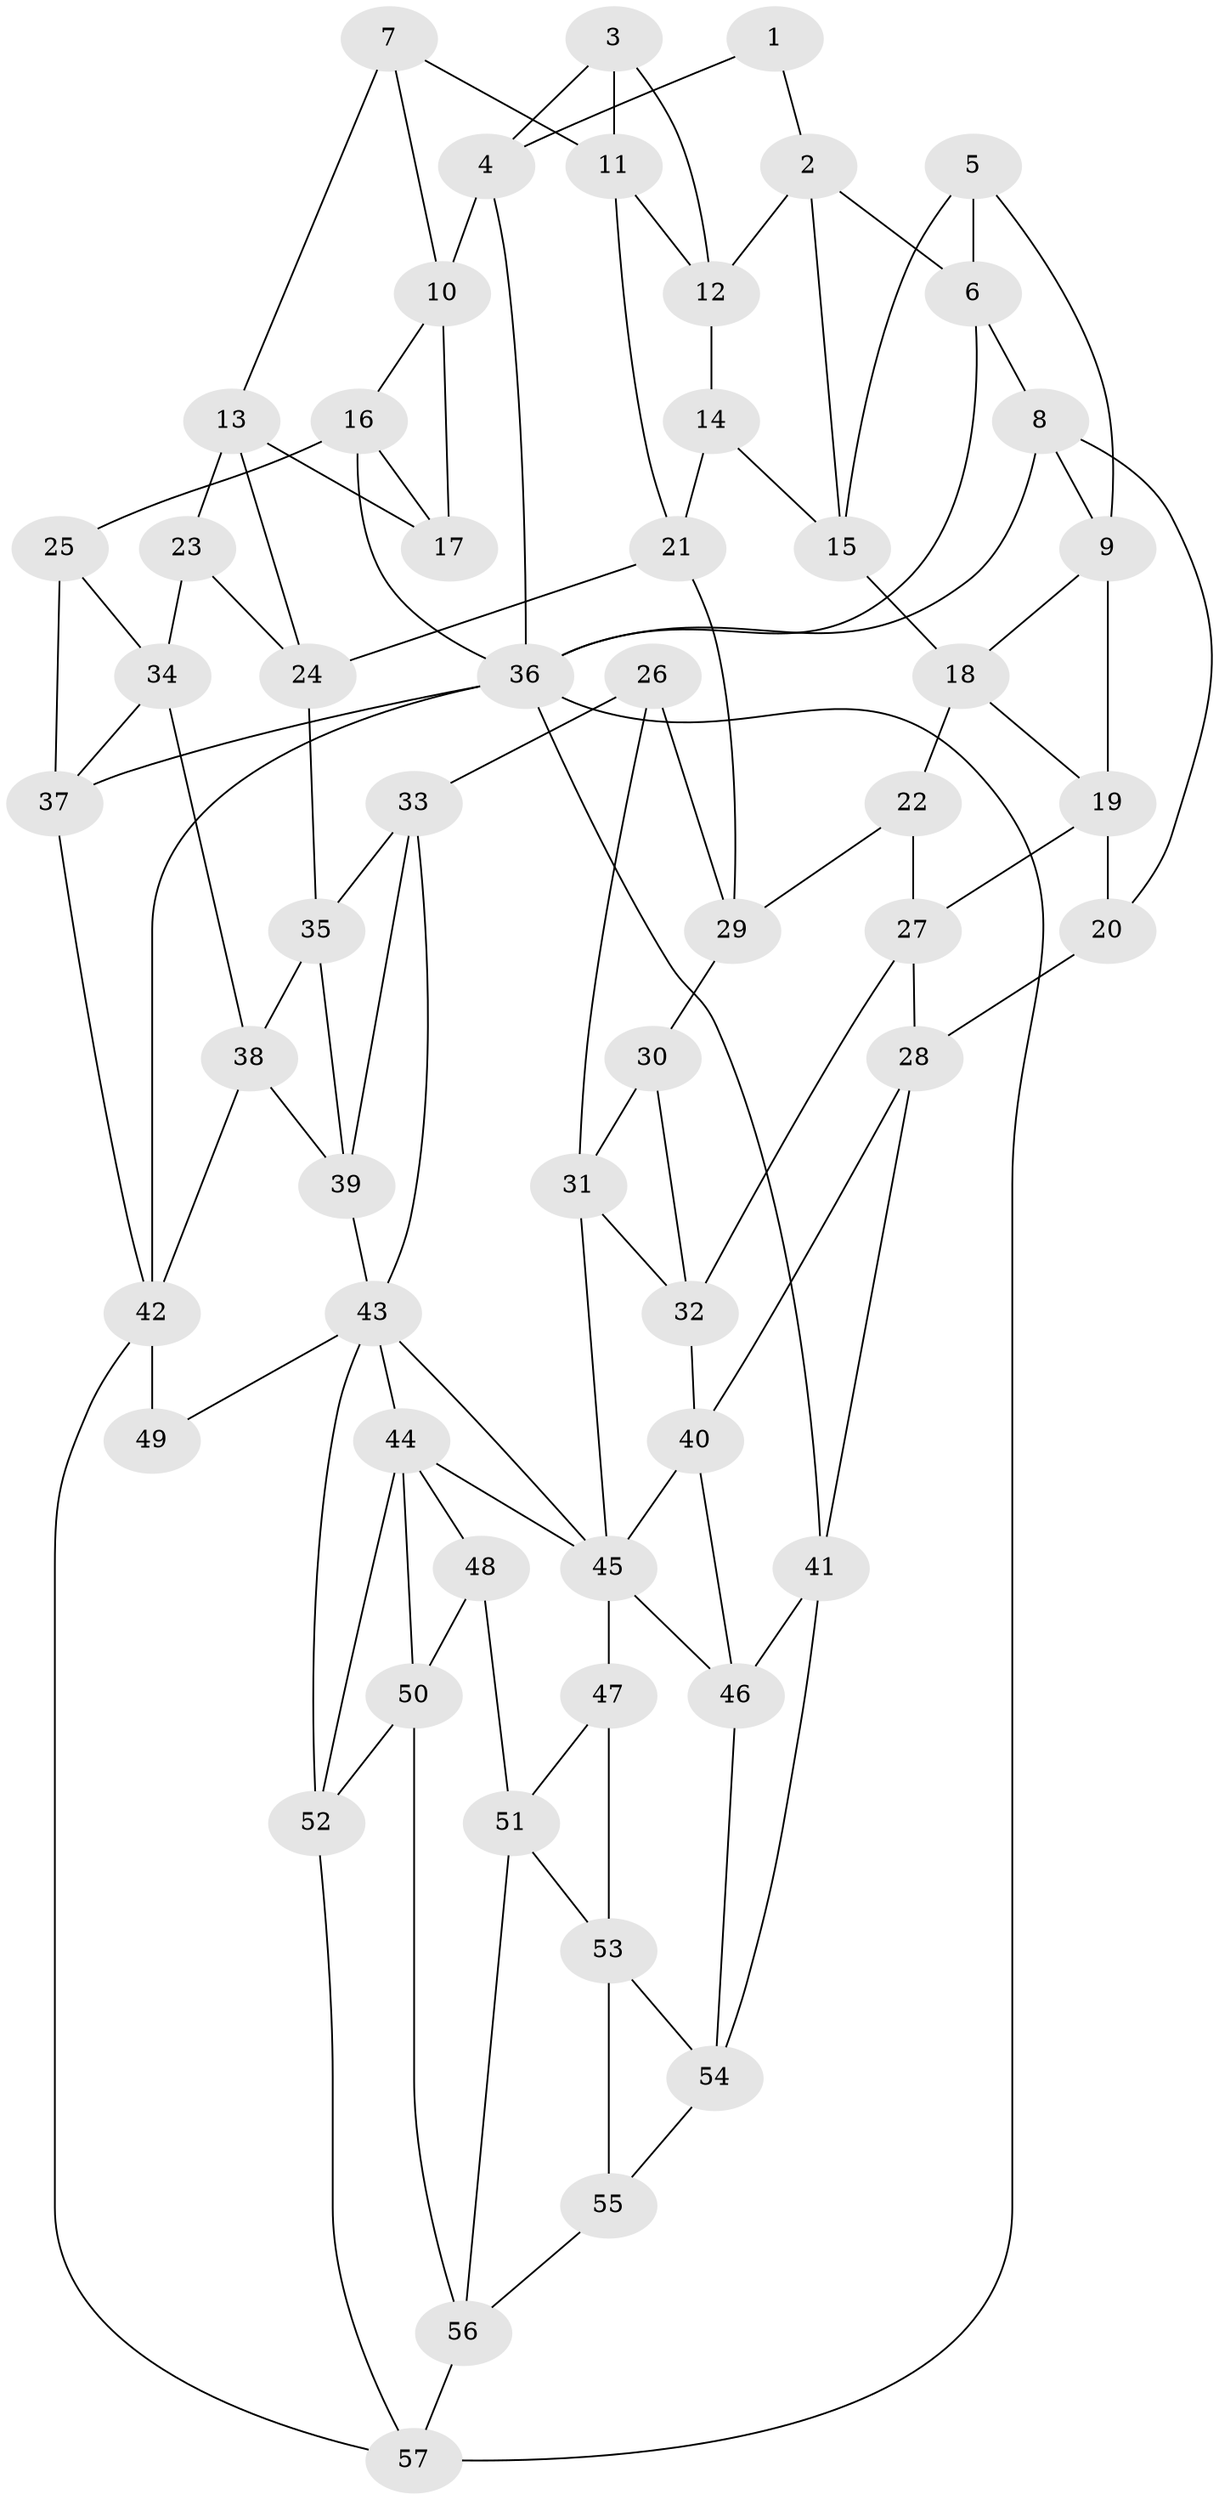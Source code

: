 // original degree distribution, {3: 0.017543859649122806, 5: 0.5263157894736842, 6: 0.21929824561403508, 4: 0.23684210526315788}
// Generated by graph-tools (version 1.1) at 2025/50/03/09/25 03:50:58]
// undirected, 57 vertices, 110 edges
graph export_dot {
graph [start="1"]
  node [color=gray90,style=filled];
  1;
  2;
  3;
  4;
  5;
  6;
  7;
  8;
  9;
  10;
  11;
  12;
  13;
  14;
  15;
  16;
  17;
  18;
  19;
  20;
  21;
  22;
  23;
  24;
  25;
  26;
  27;
  28;
  29;
  30;
  31;
  32;
  33;
  34;
  35;
  36;
  37;
  38;
  39;
  40;
  41;
  42;
  43;
  44;
  45;
  46;
  47;
  48;
  49;
  50;
  51;
  52;
  53;
  54;
  55;
  56;
  57;
  1 -- 2 [weight=1.0];
  1 -- 4 [weight=1.0];
  2 -- 6 [weight=1.0];
  2 -- 12 [weight=1.0];
  2 -- 15 [weight=1.0];
  3 -- 4 [weight=1.0];
  3 -- 11 [weight=1.0];
  3 -- 12 [weight=1.0];
  4 -- 10 [weight=1.0];
  4 -- 36 [weight=1.0];
  5 -- 6 [weight=1.0];
  5 -- 9 [weight=1.0];
  5 -- 15 [weight=1.0];
  6 -- 8 [weight=1.0];
  6 -- 36 [weight=1.0];
  7 -- 10 [weight=1.0];
  7 -- 11 [weight=1.0];
  7 -- 13 [weight=1.0];
  8 -- 9 [weight=1.0];
  8 -- 20 [weight=1.0];
  8 -- 36 [weight=1.0];
  9 -- 18 [weight=1.0];
  9 -- 19 [weight=1.0];
  10 -- 16 [weight=1.0];
  10 -- 17 [weight=1.0];
  11 -- 12 [weight=1.0];
  11 -- 21 [weight=1.0];
  12 -- 14 [weight=1.0];
  13 -- 17 [weight=1.0];
  13 -- 23 [weight=1.0];
  13 -- 24 [weight=1.0];
  14 -- 15 [weight=1.0];
  14 -- 21 [weight=1.0];
  15 -- 18 [weight=1.0];
  16 -- 17 [weight=1.0];
  16 -- 25 [weight=1.0];
  16 -- 36 [weight=1.0];
  18 -- 19 [weight=1.0];
  18 -- 22 [weight=1.0];
  19 -- 20 [weight=1.0];
  19 -- 27 [weight=1.0];
  20 -- 28 [weight=1.0];
  21 -- 24 [weight=1.0];
  21 -- 29 [weight=1.0];
  22 -- 27 [weight=1.0];
  22 -- 29 [weight=1.0];
  23 -- 24 [weight=1.0];
  23 -- 34 [weight=1.0];
  24 -- 35 [weight=1.0];
  25 -- 34 [weight=1.0];
  25 -- 37 [weight=1.0];
  26 -- 29 [weight=1.0];
  26 -- 31 [weight=1.0];
  26 -- 33 [weight=1.0];
  27 -- 28 [weight=1.0];
  27 -- 32 [weight=1.0];
  28 -- 40 [weight=1.0];
  28 -- 41 [weight=1.0];
  29 -- 30 [weight=1.0];
  30 -- 31 [weight=1.0];
  30 -- 32 [weight=1.0];
  31 -- 32 [weight=1.0];
  31 -- 45 [weight=1.0];
  32 -- 40 [weight=1.0];
  33 -- 35 [weight=1.0];
  33 -- 39 [weight=1.0];
  33 -- 43 [weight=1.0];
  34 -- 37 [weight=1.0];
  34 -- 38 [weight=1.0];
  35 -- 38 [weight=1.0];
  35 -- 39 [weight=1.0];
  36 -- 37 [weight=1.0];
  36 -- 41 [weight=1.0];
  36 -- 42 [weight=1.0];
  36 -- 57 [weight=1.0];
  37 -- 42 [weight=1.0];
  38 -- 39 [weight=1.0];
  38 -- 42 [weight=1.0];
  39 -- 43 [weight=1.0];
  40 -- 45 [weight=1.0];
  40 -- 46 [weight=1.0];
  41 -- 46 [weight=1.0];
  41 -- 54 [weight=1.0];
  42 -- 49 [weight=2.0];
  42 -- 57 [weight=1.0];
  43 -- 44 [weight=1.0];
  43 -- 45 [weight=1.0];
  43 -- 49 [weight=1.0];
  43 -- 52 [weight=1.0];
  44 -- 45 [weight=1.0];
  44 -- 48 [weight=2.0];
  44 -- 50 [weight=1.0];
  44 -- 52 [weight=1.0];
  45 -- 46 [weight=1.0];
  45 -- 47 [weight=1.0];
  46 -- 54 [weight=1.0];
  47 -- 51 [weight=1.0];
  47 -- 53 [weight=1.0];
  48 -- 50 [weight=1.0];
  48 -- 51 [weight=1.0];
  50 -- 52 [weight=1.0];
  50 -- 56 [weight=1.0];
  51 -- 53 [weight=1.0];
  51 -- 56 [weight=1.0];
  52 -- 57 [weight=1.0];
  53 -- 54 [weight=1.0];
  53 -- 55 [weight=1.0];
  54 -- 55 [weight=1.0];
  55 -- 56 [weight=1.0];
  56 -- 57 [weight=1.0];
}
